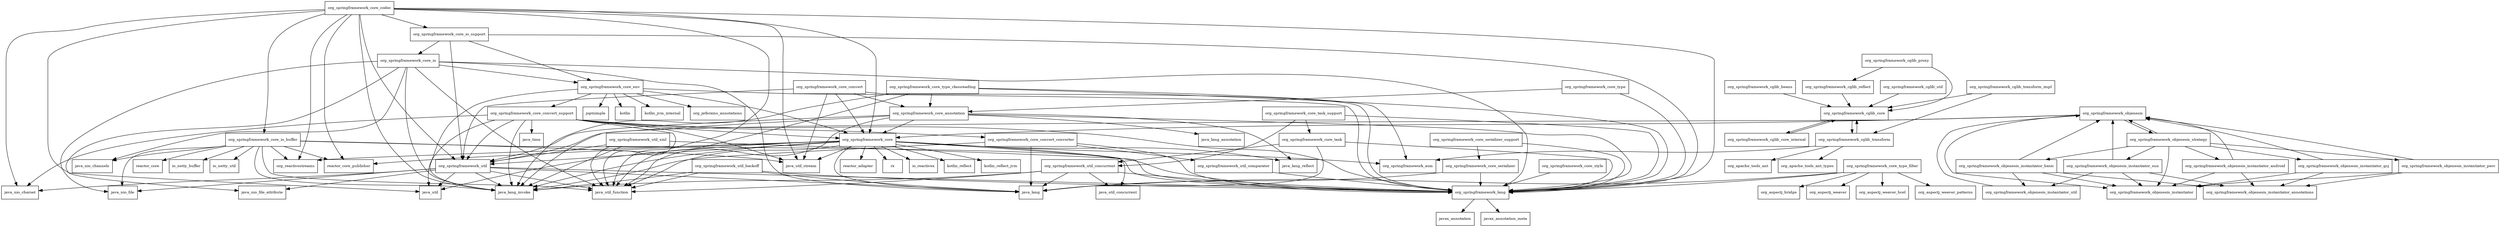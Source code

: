 digraph spring_core_5_0_1_RELEASE_package_dependencies {
  node [shape = box, fontsize=10.0];
  org_springframework_cglib_beans -> org_springframework_cglib_core;
  org_springframework_cglib_core -> org_springframework_cglib_core_internal;
  org_springframework_cglib_core -> org_springframework_cglib_transform;
  org_springframework_cglib_core_internal -> org_springframework_cglib_core;
  org_springframework_cglib_proxy -> org_springframework_cglib_core;
  org_springframework_cglib_proxy -> org_springframework_cglib_reflect;
  org_springframework_cglib_reflect -> org_springframework_cglib_core;
  org_springframework_cglib_transform -> org_apache_tools_ant;
  org_springframework_cglib_transform -> org_apache_tools_ant_types;
  org_springframework_cglib_transform -> org_springframework_asm;
  org_springframework_cglib_transform -> org_springframework_cglib_core;
  org_springframework_cglib_transform_impl -> org_springframework_cglib_core;
  org_springframework_cglib_transform_impl -> org_springframework_cglib_transform;
  org_springframework_cglib_util -> org_springframework_cglib_core;
  org_springframework_core -> io_reactivex;
  org_springframework_core -> java_lang;
  org_springframework_core -> java_lang_invoke;
  org_springframework_core -> java_lang_reflect;
  org_springframework_core -> java_util;
  org_springframework_core -> java_util_concurrent;
  org_springframework_core -> java_util_function;
  org_springframework_core -> java_util_stream;
  org_springframework_core -> kotlin_reflect;
  org_springframework_core -> kotlin_reflect_jvm;
  org_springframework_core -> org_reactivestreams;
  org_springframework_core -> org_springframework_asm;
  org_springframework_core -> org_springframework_lang;
  org_springframework_core -> org_springframework_util;
  org_springframework_core -> reactor_adapter;
  org_springframework_core -> reactor_core_publisher;
  org_springframework_core -> rx;
  org_springframework_core_annotation -> java_lang_annotation;
  org_springframework_core_annotation -> java_lang_invoke;
  org_springframework_core_annotation -> java_lang_reflect;
  org_springframework_core_annotation -> java_util_function;
  org_springframework_core_annotation -> org_springframework_core;
  org_springframework_core_annotation -> org_springframework_lang;
  org_springframework_core_annotation -> org_springframework_util;
  org_springframework_core_codec -> java_lang_invoke;
  org_springframework_core_codec -> java_nio_charset;
  org_springframework_core_codec -> java_util;
  org_springframework_core_codec -> java_util_function;
  org_springframework_core_codec -> java_util_stream;
  org_springframework_core_codec -> org_reactivestreams;
  org_springframework_core_codec -> org_springframework_core;
  org_springframework_core_codec -> org_springframework_core_io_buffer;
  org_springframework_core_codec -> org_springframework_core_io_support;
  org_springframework_core_codec -> org_springframework_lang;
  org_springframework_core_codec -> org_springframework_util;
  org_springframework_core_codec -> reactor_core_publisher;
  org_springframework_core_convert -> java_util_stream;
  org_springframework_core_convert -> org_springframework_core;
  org_springframework_core_convert -> org_springframework_core_annotation;
  org_springframework_core_convert -> org_springframework_lang;
  org_springframework_core_convert -> org_springframework_util;
  org_springframework_core_convert_converter -> java_lang;
  org_springframework_core_convert_converter -> java_lang_invoke;
  org_springframework_core_convert_converter -> org_springframework_lang;
  org_springframework_core_convert_converter -> org_springframework_util_comparator;
  org_springframework_core_convert_support -> java_lang_invoke;
  org_springframework_core_convert_support -> java_nio_charset;
  org_springframework_core_convert_support -> java_time;
  org_springframework_core_convert_support -> java_util;
  org_springframework_core_convert_support -> java_util_function;
  org_springframework_core_convert_support -> java_util_stream;
  org_springframework_core_convert_support -> org_springframework_core;
  org_springframework_core_convert_support -> org_springframework_core_convert_converter;
  org_springframework_core_convert_support -> org_springframework_lang;
  org_springframework_core_convert_support -> org_springframework_util;
  org_springframework_core_env -> java_lang_invoke;
  org_springframework_core_env -> joptsimple;
  org_springframework_core_env -> kotlin;
  org_springframework_core_env -> kotlin_jvm_internal;
  org_springframework_core_env -> org_jetbrains_annotations;
  org_springframework_core_env -> org_springframework_core;
  org_springframework_core_env -> org_springframework_core_convert_support;
  org_springframework_core_env -> org_springframework_lang;
  org_springframework_core_io -> java_lang;
  org_springframework_core_io -> java_lang_invoke;
  org_springframework_core_io -> java_nio_channels;
  org_springframework_core_io -> java_nio_file;
  org_springframework_core_io -> java_nio_file_attribute;
  org_springframework_core_io -> java_util_function;
  org_springframework_core_io -> org_springframework_core_env;
  org_springframework_core_io -> org_springframework_lang;
  org_springframework_core_io_buffer -> io_netty_buffer;
  org_springframework_core_io_buffer -> io_netty_util;
  org_springframework_core_io_buffer -> java_lang_invoke;
  org_springframework_core_io_buffer -> java_nio_channels;
  org_springframework_core_io_buffer -> java_nio_file;
  org_springframework_core_io_buffer -> java_util_function;
  org_springframework_core_io_buffer -> java_util_stream;
  org_springframework_core_io_buffer -> org_reactivestreams;
  org_springframework_core_io_buffer -> org_springframework_lang;
  org_springframework_core_io_buffer -> reactor_core;
  org_springframework_core_io_buffer -> reactor_core_publisher;
  org_springframework_core_io_support -> org_springframework_core_env;
  org_springframework_core_io_support -> org_springframework_core_io;
  org_springframework_core_io_support -> org_springframework_lang;
  org_springframework_core_io_support -> org_springframework_util;
  org_springframework_core_serializer -> java_lang;
  org_springframework_core_serializer -> org_springframework_lang;
  org_springframework_core_serializer_support -> org_springframework_core_serializer;
  org_springframework_core_serializer_support -> org_springframework_lang;
  org_springframework_core_style -> org_springframework_lang;
  org_springframework_core_task -> java_lang;
  org_springframework_core_task -> org_springframework_lang;
  org_springframework_core_task -> org_springframework_util_concurrent;
  org_springframework_core_task_support -> org_springframework_core_task;
  org_springframework_core_task_support -> org_springframework_lang;
  org_springframework_core_task_support -> org_springframework_util_concurrent;
  org_springframework_core_type -> org_springframework_core_annotation;
  org_springframework_core_type -> org_springframework_lang;
  org_springframework_core_type_classreading -> java_lang_invoke;
  org_springframework_core_type_classreading -> java_util_function;
  org_springframework_core_type_classreading -> org_springframework_asm;
  org_springframework_core_type_classreading -> org_springframework_core_annotation;
  org_springframework_core_type_classreading -> org_springframework_lang;
  org_springframework_core_type_filter -> java_lang;
  org_springframework_core_type_filter -> org_aspectj_bridge;
  org_springframework_core_type_filter -> org_aspectj_weaver;
  org_springframework_core_type_filter -> org_aspectj_weaver_bcel;
  org_springframework_core_type_filter -> org_aspectj_weaver_patterns;
  org_springframework_core_type_filter -> org_springframework_lang;
  org_springframework_lang -> javax_annotation;
  org_springframework_lang -> javax_annotation_meta;
  org_springframework_objenesis -> org_springframework_core;
  org_springframework_objenesis -> org_springframework_objenesis_instantiator;
  org_springframework_objenesis -> org_springframework_objenesis_strategy;
  org_springframework_objenesis -> org_springframework_util;
  org_springframework_objenesis_instantiator_android -> org_springframework_objenesis;
  org_springframework_objenesis_instantiator_android -> org_springframework_objenesis_instantiator;
  org_springframework_objenesis_instantiator_android -> org_springframework_objenesis_instantiator_annotations;
  org_springframework_objenesis_instantiator_basic -> org_springframework_objenesis;
  org_springframework_objenesis_instantiator_basic -> org_springframework_objenesis_instantiator;
  org_springframework_objenesis_instantiator_basic -> org_springframework_objenesis_instantiator_annotations;
  org_springframework_objenesis_instantiator_basic -> org_springframework_objenesis_instantiator_util;
  org_springframework_objenesis_instantiator_gcj -> org_springframework_objenesis;
  org_springframework_objenesis_instantiator_gcj -> org_springframework_objenesis_instantiator;
  org_springframework_objenesis_instantiator_gcj -> org_springframework_objenesis_instantiator_annotations;
  org_springframework_objenesis_instantiator_perc -> org_springframework_objenesis;
  org_springframework_objenesis_instantiator_perc -> org_springframework_objenesis_instantiator;
  org_springframework_objenesis_instantiator_perc -> org_springframework_objenesis_instantiator_annotations;
  org_springframework_objenesis_instantiator_sun -> org_springframework_objenesis;
  org_springframework_objenesis_instantiator_sun -> org_springframework_objenesis_instantiator;
  org_springframework_objenesis_instantiator_sun -> org_springframework_objenesis_instantiator_annotations;
  org_springframework_objenesis_instantiator_sun -> org_springframework_objenesis_instantiator_util;
  org_springframework_objenesis_instantiator_util -> org_springframework_objenesis;
  org_springframework_objenesis_strategy -> org_springframework_objenesis;
  org_springframework_objenesis_strategy -> org_springframework_objenesis_instantiator;
  org_springframework_objenesis_strategy -> org_springframework_objenesis_instantiator_android;
  org_springframework_objenesis_strategy -> org_springframework_objenesis_instantiator_basic;
  org_springframework_objenesis_strategy -> org_springframework_objenesis_instantiator_gcj;
  org_springframework_objenesis_strategy -> org_springframework_objenesis_instantiator_perc;
  org_springframework_objenesis_strategy -> org_springframework_objenesis_instantiator_sun;
  org_springframework_util -> java_lang;
  org_springframework_util -> java_lang_invoke;
  org_springframework_util -> java_nio_charset;
  org_springframework_util -> java_nio_file;
  org_springframework_util -> java_nio_file_attribute;
  org_springframework_util -> java_util;
  org_springframework_util -> java_util_function;
  org_springframework_util -> org_springframework_lang;
  org_springframework_util_backoff -> java_lang;
  org_springframework_util_backoff -> java_lang_invoke;
  org_springframework_util_backoff -> java_util_function;
  org_springframework_util_backoff -> org_springframework_lang;
  org_springframework_util_comparator -> org_springframework_lang;
  org_springframework_util_concurrent -> java_lang;
  org_springframework_util_concurrent -> java_lang_invoke;
  org_springframework_util_concurrent -> java_util_concurrent;
  org_springframework_util_concurrent -> java_util_function;
  org_springframework_util_concurrent -> org_springframework_lang;
  org_springframework_util_xml -> java_lang_invoke;
  org_springframework_util_xml -> java_util_function;
  org_springframework_util_xml -> org_springframework_lang;
  org_springframework_util_xml -> org_springframework_util;
}
